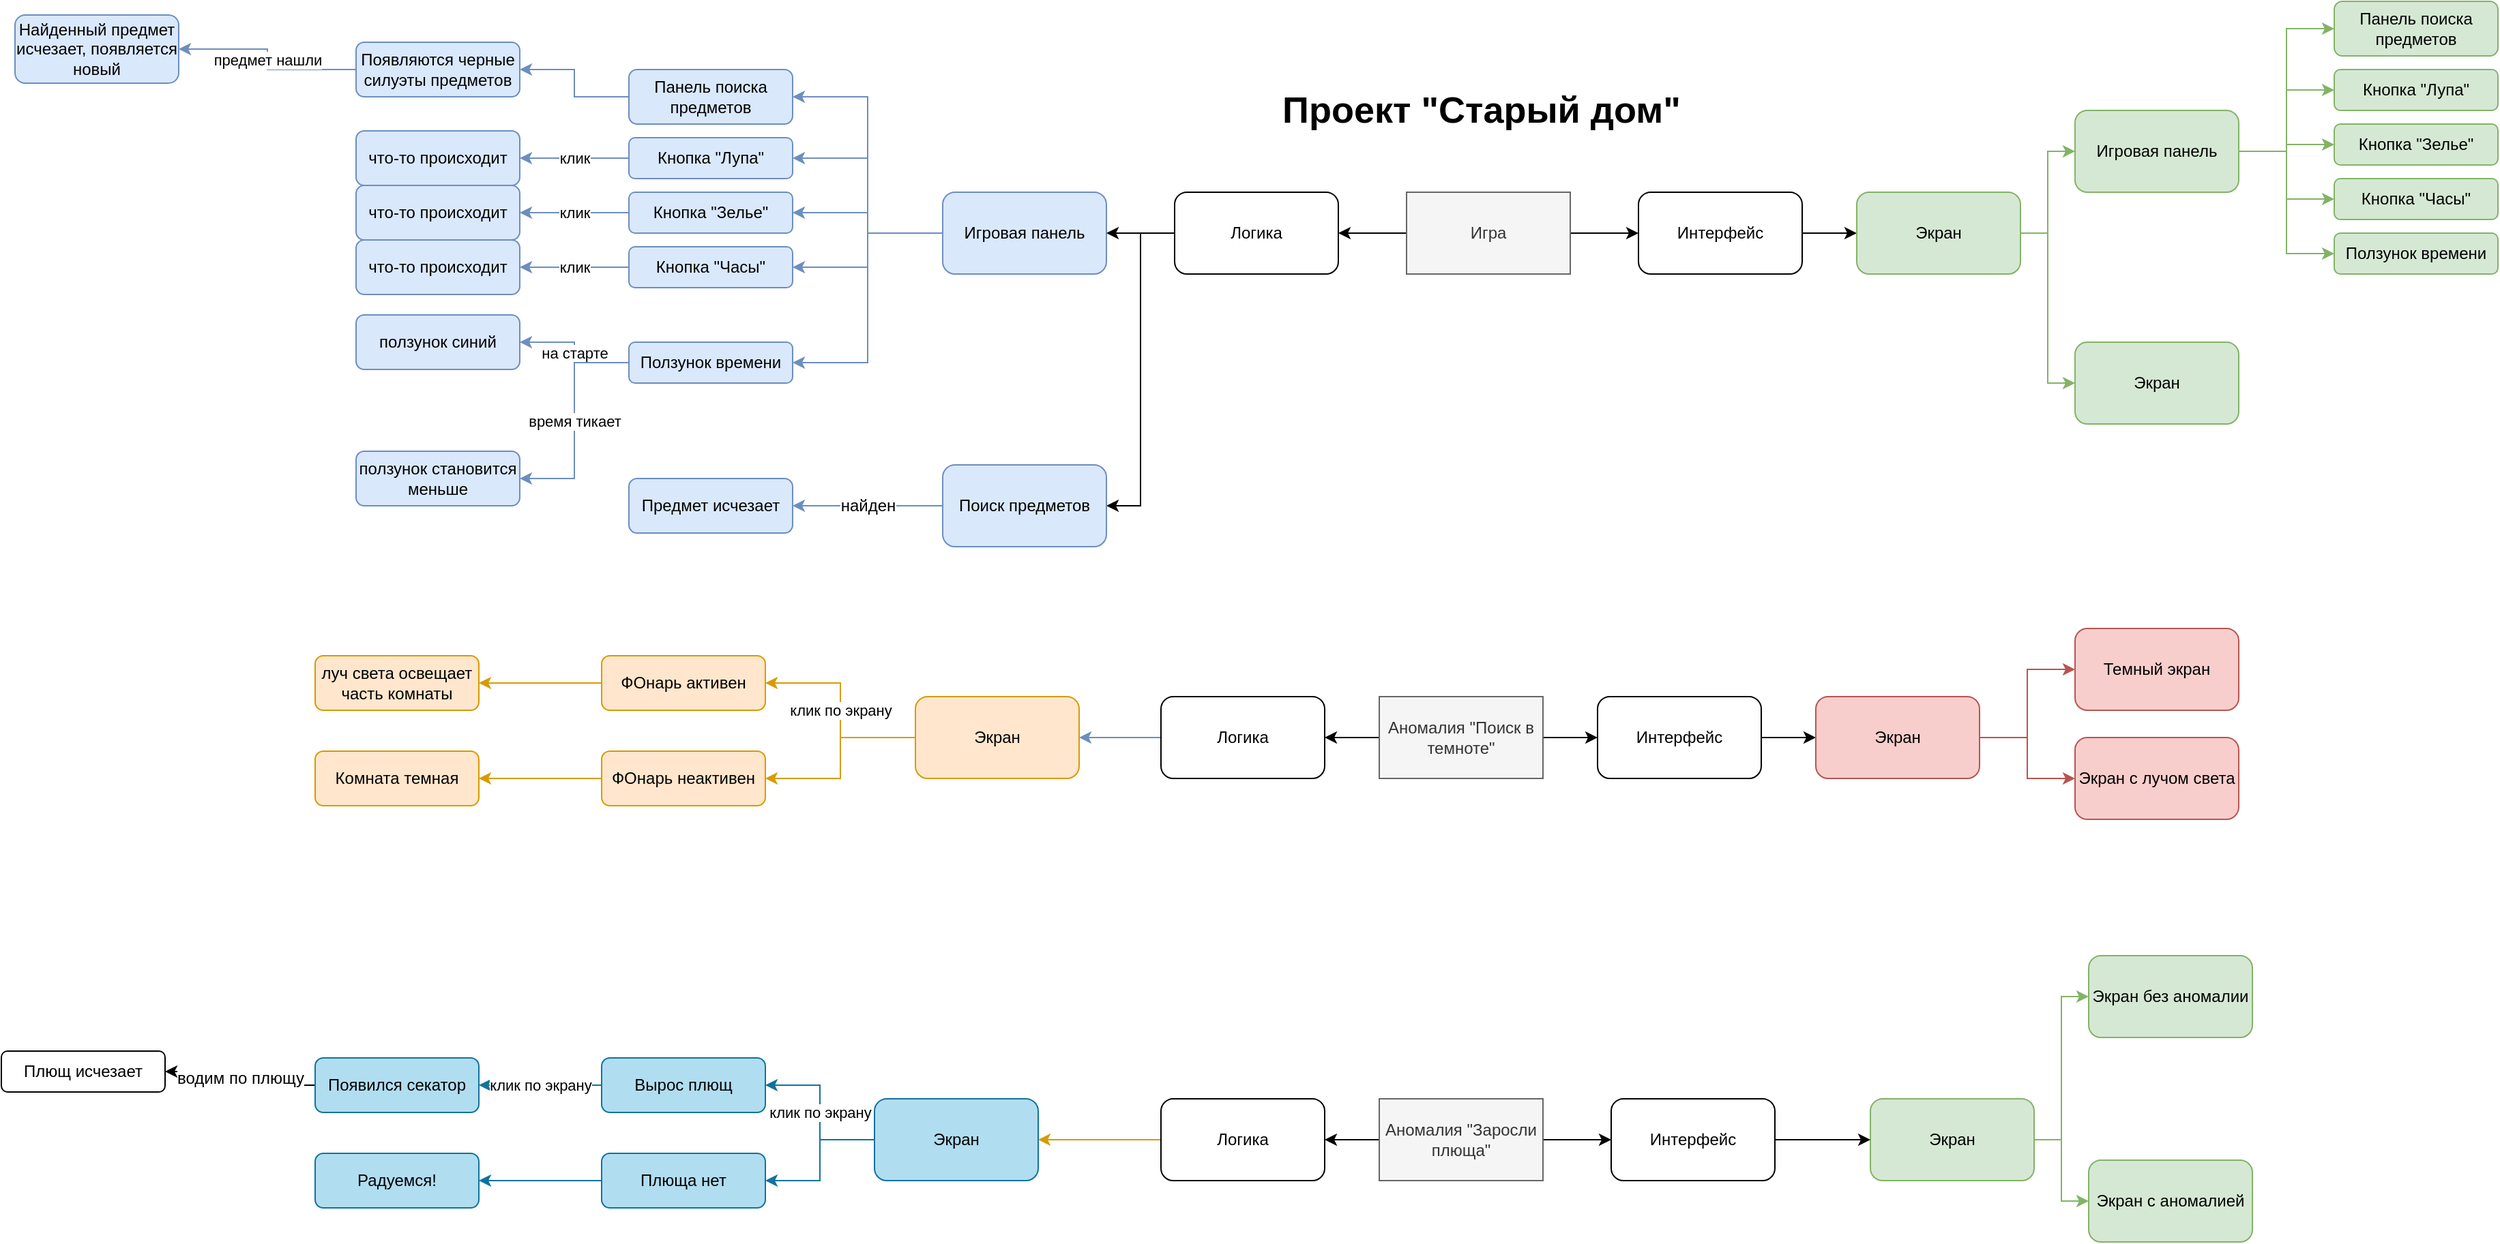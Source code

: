 <mxfile version="14.8.3" type="github">
  <diagram id="y57L-m7suIzzgjUqDQzm" name="Page-1">
    <mxGraphModel dx="2012" dy="1807" grid="1" gridSize="10" guides="1" tooltips="1" connect="1" arrows="1" fold="1" page="1" pageScale="1" pageWidth="827" pageHeight="1169" math="0" shadow="0">
      <root>
        <mxCell id="0" />
        <mxCell id="1" parent="0" />
        <mxCell id="IF5qdtuyDoSc5kXCkOFZ-5" style="edgeStyle=orthogonalEdgeStyle;rounded=0;orthogonalLoop=1;jettySize=auto;html=1;exitX=0;exitY=0.5;exitDx=0;exitDy=0;entryX=1;entryY=0.5;entryDx=0;entryDy=0;" edge="1" parent="1" source="IF5qdtuyDoSc5kXCkOFZ-1" target="IF5qdtuyDoSc5kXCkOFZ-3">
          <mxGeometry relative="1" as="geometry" />
        </mxCell>
        <mxCell id="IF5qdtuyDoSc5kXCkOFZ-147" style="edgeStyle=orthogonalEdgeStyle;rounded=0;orthogonalLoop=1;jettySize=auto;html=1;exitX=1;exitY=0.5;exitDx=0;exitDy=0;entryX=0;entryY=0.5;entryDx=0;entryDy=0;fontSize=12;" edge="1" parent="1" source="IF5qdtuyDoSc5kXCkOFZ-1" target="IF5qdtuyDoSc5kXCkOFZ-143">
          <mxGeometry relative="1" as="geometry" />
        </mxCell>
        <mxCell id="IF5qdtuyDoSc5kXCkOFZ-1" value="Аномалия &quot;Поиск в темноте&quot;" style="rounded=0;whiteSpace=wrap;html=1;fillColor=#f5f5f5;strokeColor=#666666;fontColor=#333333;" vertex="1" parent="1">
          <mxGeometry x="350" y="280" width="120" height="60" as="geometry" />
        </mxCell>
        <mxCell id="IF5qdtuyDoSc5kXCkOFZ-2" value="Проект &quot;Старый дом&quot;" style="text;html=1;strokeColor=none;fillColor=none;align=center;verticalAlign=middle;whiteSpace=wrap;rounded=0;fontSize=27;fontStyle=1" vertex="1" parent="1">
          <mxGeometry x="270" y="-160" width="310" height="20" as="geometry" />
        </mxCell>
        <mxCell id="IF5qdtuyDoSc5kXCkOFZ-38" style="edgeStyle=orthogonalEdgeStyle;rounded=0;orthogonalLoop=1;jettySize=auto;html=1;exitX=0;exitY=0.5;exitDx=0;exitDy=0;entryX=1;entryY=0.5;entryDx=0;entryDy=0;fillColor=#dae8fc;strokeColor=#6c8ebf;" edge="1" parent="1" source="IF5qdtuyDoSc5kXCkOFZ-3" target="IF5qdtuyDoSc5kXCkOFZ-29">
          <mxGeometry relative="1" as="geometry" />
        </mxCell>
        <mxCell id="IF5qdtuyDoSc5kXCkOFZ-3" value="Логика" style="rounded=1;whiteSpace=wrap;html=1;" vertex="1" parent="1">
          <mxGeometry x="190" y="280" width="120" height="60" as="geometry" />
        </mxCell>
        <mxCell id="IF5qdtuyDoSc5kXCkOFZ-24" style="edgeStyle=orthogonalEdgeStyle;rounded=0;orthogonalLoop=1;jettySize=auto;html=1;exitX=1;exitY=0.5;exitDx=0;exitDy=0;entryX=0;entryY=0.5;entryDx=0;entryDy=0;" edge="1" parent="1" source="IF5qdtuyDoSc5kXCkOFZ-4" target="IF5qdtuyDoSc5kXCkOFZ-23">
          <mxGeometry relative="1" as="geometry" />
        </mxCell>
        <mxCell id="IF5qdtuyDoSc5kXCkOFZ-4" value="Интерфейс" style="rounded=1;whiteSpace=wrap;html=1;" vertex="1" parent="1">
          <mxGeometry x="540" y="-90" width="120" height="60" as="geometry" />
        </mxCell>
        <mxCell id="IF5qdtuyDoSc5kXCkOFZ-7" value="Экран" style="rounded=1;whiteSpace=wrap;html=1;fillColor=#d5e8d4;strokeColor=#82b366;" vertex="1" parent="1">
          <mxGeometry x="860" y="20" width="120" height="60" as="geometry" />
        </mxCell>
        <mxCell id="IF5qdtuyDoSc5kXCkOFZ-16" style="edgeStyle=orthogonalEdgeStyle;rounded=0;orthogonalLoop=1;jettySize=auto;html=1;exitX=1;exitY=0.5;exitDx=0;exitDy=0;entryX=0;entryY=0.5;entryDx=0;entryDy=0;fillColor=#d5e8d4;strokeColor=#82b366;" edge="1" parent="1" source="IF5qdtuyDoSc5kXCkOFZ-11" target="IF5qdtuyDoSc5kXCkOFZ-12">
          <mxGeometry relative="1" as="geometry" />
        </mxCell>
        <mxCell id="IF5qdtuyDoSc5kXCkOFZ-17" style="edgeStyle=orthogonalEdgeStyle;rounded=0;orthogonalLoop=1;jettySize=auto;html=1;exitX=1;exitY=0.5;exitDx=0;exitDy=0;entryX=0;entryY=0.5;entryDx=0;entryDy=0;fillColor=#d5e8d4;strokeColor=#82b366;" edge="1" parent="1" source="IF5qdtuyDoSc5kXCkOFZ-11" target="IF5qdtuyDoSc5kXCkOFZ-13">
          <mxGeometry relative="1" as="geometry" />
        </mxCell>
        <mxCell id="IF5qdtuyDoSc5kXCkOFZ-18" style="edgeStyle=orthogonalEdgeStyle;rounded=0;orthogonalLoop=1;jettySize=auto;html=1;exitX=1;exitY=0.5;exitDx=0;exitDy=0;entryX=0;entryY=0.5;entryDx=0;entryDy=0;fillColor=#d5e8d4;strokeColor=#82b366;" edge="1" parent="1" source="IF5qdtuyDoSc5kXCkOFZ-11" target="IF5qdtuyDoSc5kXCkOFZ-14">
          <mxGeometry relative="1" as="geometry" />
        </mxCell>
        <mxCell id="IF5qdtuyDoSc5kXCkOFZ-19" style="edgeStyle=orthogonalEdgeStyle;rounded=0;orthogonalLoop=1;jettySize=auto;html=1;exitX=1;exitY=0.5;exitDx=0;exitDy=0;entryX=0;entryY=0.5;entryDx=0;entryDy=0;fillColor=#d5e8d4;strokeColor=#82b366;" edge="1" parent="1" source="IF5qdtuyDoSc5kXCkOFZ-11" target="IF5qdtuyDoSc5kXCkOFZ-15">
          <mxGeometry relative="1" as="geometry" />
        </mxCell>
        <mxCell id="IF5qdtuyDoSc5kXCkOFZ-22" style="edgeStyle=orthogonalEdgeStyle;rounded=0;orthogonalLoop=1;jettySize=auto;html=1;exitX=1;exitY=0.5;exitDx=0;exitDy=0;entryX=0;entryY=0.5;entryDx=0;entryDy=0;fillColor=#d5e8d4;strokeColor=#82b366;" edge="1" parent="1" source="IF5qdtuyDoSc5kXCkOFZ-11" target="IF5qdtuyDoSc5kXCkOFZ-21">
          <mxGeometry relative="1" as="geometry" />
        </mxCell>
        <mxCell id="IF5qdtuyDoSc5kXCkOFZ-11" value="Игровая панель" style="rounded=1;whiteSpace=wrap;html=1;fillColor=#d5e8d4;strokeColor=#82b366;" vertex="1" parent="1">
          <mxGeometry x="860" y="-150" width="120" height="60" as="geometry" />
        </mxCell>
        <mxCell id="IF5qdtuyDoSc5kXCkOFZ-12" value="Панель поиска предметов&lt;span style=&quot;color: rgba(0 , 0 , 0 , 0) ; font-family: monospace ; font-size: 0px&quot;&gt;%3CmxGraphModel%3E%3Croot%3E%3CmxCell%20id%3D%220%22%2F%3E%3CmxCell%20id%3D%221%22%20parent%3D%220%22%2F%3E%3CmxCell%20id%3D%222%22%20value%3D%22%D0%A2%D0%B5%D0%BC%D0%BD%D1%8B%D0%B9%20%D1%8D%D0%BA%D1%80%D0%B0%D0%BD%22%20style%3D%22rounded%3D1%3BwhiteSpace%3Dwrap%3Bhtml%3D1%3B%22%20vertex%3D%221%22%20parent%3D%221%22%3E%3CmxGeometry%20x%3D%22670%22%20y%3D%22190%22%20width%3D%22120%22%20height%3D%2260%22%20as%3D%22geometry%22%2F%3E%3C%2FmxCell%3E%3C%2Froot%3E%3C%2FmxGraphModel%3E&lt;/span&gt;" style="rounded=1;whiteSpace=wrap;html=1;fillColor=#d5e8d4;strokeColor=#82b366;" vertex="1" parent="1">
          <mxGeometry x="1050" y="-230" width="120" height="40" as="geometry" />
        </mxCell>
        <mxCell id="IF5qdtuyDoSc5kXCkOFZ-13" value="Кнопка &quot;Лупа&quot;" style="rounded=1;whiteSpace=wrap;html=1;fillColor=#d5e8d4;strokeColor=#82b366;" vertex="1" parent="1">
          <mxGeometry x="1050" y="-180" width="120" height="30" as="geometry" />
        </mxCell>
        <mxCell id="IF5qdtuyDoSc5kXCkOFZ-14" value="Кнопка &quot;Зелье&quot;&lt;span style=&quot;color: rgba(0 , 0 , 0 , 0) ; font-family: monospace ; font-size: 0px&quot;&gt;%3CmxGraphModel%3E%3Croot%3E%3CmxCell%20id%3D%220%22%2F%3E%3CmxCell%20id%3D%221%22%20parent%3D%220%22%2F%3E%3CmxCell%20id%3D%222%22%20value%3D%22%D0%9A%D0%BD%D0%BE%D0%BF%D0%BA%D0%B0%20%26quot%3B%D0%9B%D1%83%D0%BF%D0%B0%26quot%3B%22%20style%3D%22rounded%3D1%3BwhiteSpace%3Dwrap%3Bhtml%3D1%3B%22%20vertex%3D%221%22%20parent%3D%221%22%3E%3CmxGeometry%20x%3D%22980%22%20y%3D%22140%22%20width%3D%22120%22%20height%3D%2260%22%20as%3D%22geometry%22%2F%3E%3C%2FmxCell%3E%3C%2Froot%3E%3C%2FmxGraphModel%3E&lt;/span&gt;" style="rounded=1;whiteSpace=wrap;html=1;fillColor=#d5e8d4;strokeColor=#82b366;" vertex="1" parent="1">
          <mxGeometry x="1050" y="-140" width="120" height="30" as="geometry" />
        </mxCell>
        <mxCell id="IF5qdtuyDoSc5kXCkOFZ-15" value="Кнопка &quot;Часы&quot;" style="rounded=1;whiteSpace=wrap;html=1;fillColor=#d5e8d4;strokeColor=#82b366;" vertex="1" parent="1">
          <mxGeometry x="1050" y="-100" width="120" height="30" as="geometry" />
        </mxCell>
        <mxCell id="IF5qdtuyDoSc5kXCkOFZ-21" value="Ползунок времени" style="rounded=1;whiteSpace=wrap;html=1;fillColor=#d5e8d4;strokeColor=#82b366;" vertex="1" parent="1">
          <mxGeometry x="1050" y="-60" width="120" height="30" as="geometry" />
        </mxCell>
        <mxCell id="IF5qdtuyDoSc5kXCkOFZ-25" style="edgeStyle=orthogonalEdgeStyle;rounded=0;orthogonalLoop=1;jettySize=auto;html=1;exitX=1;exitY=0.5;exitDx=0;exitDy=0;entryX=0;entryY=0.5;entryDx=0;entryDy=0;fillColor=#d5e8d4;strokeColor=#82b366;" edge="1" parent="1" source="IF5qdtuyDoSc5kXCkOFZ-23" target="IF5qdtuyDoSc5kXCkOFZ-11">
          <mxGeometry relative="1" as="geometry" />
        </mxCell>
        <mxCell id="IF5qdtuyDoSc5kXCkOFZ-26" style="edgeStyle=orthogonalEdgeStyle;rounded=0;orthogonalLoop=1;jettySize=auto;html=1;exitX=1;exitY=0.5;exitDx=0;exitDy=0;entryX=0;entryY=0.5;entryDx=0;entryDy=0;fillColor=#d5e8d4;strokeColor=#82b366;" edge="1" parent="1" source="IF5qdtuyDoSc5kXCkOFZ-23" target="IF5qdtuyDoSc5kXCkOFZ-7">
          <mxGeometry relative="1" as="geometry" />
        </mxCell>
        <mxCell id="IF5qdtuyDoSc5kXCkOFZ-23" value="Экран" style="rounded=1;whiteSpace=wrap;html=1;fillColor=#d5e8d4;strokeColor=#82b366;" vertex="1" parent="1">
          <mxGeometry x="700" y="-90" width="120" height="60" as="geometry" />
        </mxCell>
        <mxCell id="IF5qdtuyDoSc5kXCkOFZ-61" value="клик по экрану" style="edgeStyle=orthogonalEdgeStyle;rounded=0;orthogonalLoop=1;jettySize=auto;html=1;exitX=0;exitY=0.5;exitDx=0;exitDy=0;entryX=1;entryY=0.5;entryDx=0;entryDy=0;fillColor=#ffe6cc;strokeColor=#d79b00;" edge="1" parent="1" source="IF5qdtuyDoSc5kXCkOFZ-29" target="IF5qdtuyDoSc5kXCkOFZ-59">
          <mxGeometry relative="1" as="geometry" />
        </mxCell>
        <mxCell id="IF5qdtuyDoSc5kXCkOFZ-62" style="edgeStyle=orthogonalEdgeStyle;rounded=0;orthogonalLoop=1;jettySize=auto;html=1;exitX=0;exitY=0.5;exitDx=0;exitDy=0;entryX=1;entryY=0.5;entryDx=0;entryDy=0;fillColor=#ffe6cc;strokeColor=#d79b00;" edge="1" parent="1" source="IF5qdtuyDoSc5kXCkOFZ-29" target="IF5qdtuyDoSc5kXCkOFZ-60">
          <mxGeometry relative="1" as="geometry" />
        </mxCell>
        <mxCell id="IF5qdtuyDoSc5kXCkOFZ-29" value="Экран" style="rounded=1;whiteSpace=wrap;html=1;fillColor=#ffe6cc;strokeColor=#d79b00;" vertex="1" parent="1">
          <mxGeometry x="10" y="280" width="120" height="60" as="geometry" />
        </mxCell>
        <mxCell id="IF5qdtuyDoSc5kXCkOFZ-40" style="edgeStyle=orthogonalEdgeStyle;rounded=0;orthogonalLoop=1;jettySize=auto;html=1;exitX=0;exitY=0.5;exitDx=0;exitDy=0;entryX=1;entryY=0.5;entryDx=0;entryDy=0;fillColor=#dae8fc;strokeColor=#6c8ebf;" edge="1" parent="1" source="IF5qdtuyDoSc5kXCkOFZ-31" target="IF5qdtuyDoSc5kXCkOFZ-32">
          <mxGeometry relative="1" as="geometry" />
        </mxCell>
        <mxCell id="IF5qdtuyDoSc5kXCkOFZ-41" style="edgeStyle=orthogonalEdgeStyle;rounded=0;orthogonalLoop=1;jettySize=auto;html=1;exitX=0;exitY=0.5;exitDx=0;exitDy=0;entryX=1;entryY=0.5;entryDx=0;entryDy=0;fillColor=#dae8fc;strokeColor=#6c8ebf;" edge="1" parent="1" source="IF5qdtuyDoSc5kXCkOFZ-31" target="IF5qdtuyDoSc5kXCkOFZ-33">
          <mxGeometry relative="1" as="geometry" />
        </mxCell>
        <mxCell id="IF5qdtuyDoSc5kXCkOFZ-42" style="edgeStyle=orthogonalEdgeStyle;rounded=0;orthogonalLoop=1;jettySize=auto;html=1;exitX=0;exitY=0.5;exitDx=0;exitDy=0;entryX=1;entryY=0.5;entryDx=0;entryDy=0;fillColor=#dae8fc;strokeColor=#6c8ebf;" edge="1" parent="1" source="IF5qdtuyDoSc5kXCkOFZ-31" target="IF5qdtuyDoSc5kXCkOFZ-34">
          <mxGeometry relative="1" as="geometry" />
        </mxCell>
        <mxCell id="IF5qdtuyDoSc5kXCkOFZ-43" style="edgeStyle=orthogonalEdgeStyle;rounded=0;orthogonalLoop=1;jettySize=auto;html=1;exitX=0;exitY=0.5;exitDx=0;exitDy=0;entryX=1;entryY=0.5;entryDx=0;entryDy=0;fillColor=#dae8fc;strokeColor=#6c8ebf;" edge="1" parent="1" source="IF5qdtuyDoSc5kXCkOFZ-31" target="IF5qdtuyDoSc5kXCkOFZ-35">
          <mxGeometry relative="1" as="geometry" />
        </mxCell>
        <mxCell id="IF5qdtuyDoSc5kXCkOFZ-44" style="edgeStyle=orthogonalEdgeStyle;rounded=0;orthogonalLoop=1;jettySize=auto;html=1;exitX=0;exitY=0.5;exitDx=0;exitDy=0;entryX=1;entryY=0.5;entryDx=0;entryDy=0;fillColor=#dae8fc;strokeColor=#6c8ebf;" edge="1" parent="1" source="IF5qdtuyDoSc5kXCkOFZ-31" target="IF5qdtuyDoSc5kXCkOFZ-36">
          <mxGeometry relative="1" as="geometry" />
        </mxCell>
        <mxCell id="IF5qdtuyDoSc5kXCkOFZ-31" value="Игровая панель" style="rounded=1;whiteSpace=wrap;html=1;fillColor=#dae8fc;strokeColor=#6c8ebf;" vertex="1" parent="1">
          <mxGeometry x="30" y="-90" width="120" height="60" as="geometry" />
        </mxCell>
        <mxCell id="IF5qdtuyDoSc5kXCkOFZ-46" style="edgeStyle=orthogonalEdgeStyle;rounded=0;orthogonalLoop=1;jettySize=auto;html=1;exitX=0;exitY=0.5;exitDx=0;exitDy=0;entryX=1;entryY=0.5;entryDx=0;entryDy=0;fillColor=#dae8fc;strokeColor=#6c8ebf;" edge="1" parent="1" source="IF5qdtuyDoSc5kXCkOFZ-32" target="IF5qdtuyDoSc5kXCkOFZ-45">
          <mxGeometry relative="1" as="geometry" />
        </mxCell>
        <mxCell id="IF5qdtuyDoSc5kXCkOFZ-32" value="Панель поиска предметов&lt;span style=&quot;color: rgba(0 , 0 , 0 , 0) ; font-family: monospace ; font-size: 0px&quot;&gt;%3CmxGraphModel%3E%3Croot%3E%3CmxCell%20id%3D%220%22%2F%3E%3CmxCell%20id%3D%221%22%20parent%3D%220%22%2F%3E%3CmxCell%20id%3D%222%22%20value%3D%22%D0%A2%D0%B5%D0%BC%D0%BD%D1%8B%D0%B9%20%D1%8D%D0%BA%D1%80%D0%B0%D0%BD%22%20style%3D%22rounded%3D1%3BwhiteSpace%3Dwrap%3Bhtml%3D1%3B%22%20vertex%3D%221%22%20parent%3D%221%22%3E%3CmxGeometry%20x%3D%22670%22%20y%3D%22190%22%20width%3D%22120%22%20height%3D%2260%22%20as%3D%22geometry%22%2F%3E%3C%2FmxCell%3E%3C%2Froot%3E%3C%2FmxGraphModel%3E&lt;/span&gt;" style="rounded=1;whiteSpace=wrap;html=1;fillColor=#dae8fc;strokeColor=#6c8ebf;" vertex="1" parent="1">
          <mxGeometry x="-200" y="-180" width="120" height="40" as="geometry" />
        </mxCell>
        <mxCell id="IF5qdtuyDoSc5kXCkOFZ-50" value="клик" style="edgeStyle=orthogonalEdgeStyle;rounded=0;orthogonalLoop=1;jettySize=auto;html=1;exitX=0;exitY=0.5;exitDx=0;exitDy=0;entryX=1;entryY=0.5;entryDx=0;entryDy=0;fillColor=#dae8fc;strokeColor=#6c8ebf;" edge="1" parent="1" source="IF5qdtuyDoSc5kXCkOFZ-33" target="IF5qdtuyDoSc5kXCkOFZ-49">
          <mxGeometry relative="1" as="geometry" />
        </mxCell>
        <mxCell id="IF5qdtuyDoSc5kXCkOFZ-33" value="Кнопка &quot;Лупа&quot;" style="rounded=1;whiteSpace=wrap;html=1;fillColor=#dae8fc;strokeColor=#6c8ebf;" vertex="1" parent="1">
          <mxGeometry x="-200" y="-130" width="120" height="30" as="geometry" />
        </mxCell>
        <mxCell id="IF5qdtuyDoSc5kXCkOFZ-53" value="клик" style="edgeStyle=orthogonalEdgeStyle;rounded=0;orthogonalLoop=1;jettySize=auto;html=1;exitX=0;exitY=0.5;exitDx=0;exitDy=0;entryX=1;entryY=0.5;entryDx=0;entryDy=0;fillColor=#dae8fc;strokeColor=#6c8ebf;" edge="1" parent="1" source="IF5qdtuyDoSc5kXCkOFZ-34" target="IF5qdtuyDoSc5kXCkOFZ-51">
          <mxGeometry relative="1" as="geometry" />
        </mxCell>
        <mxCell id="IF5qdtuyDoSc5kXCkOFZ-34" value="Кнопка &quot;Зелье&quot;&lt;span style=&quot;color: rgba(0 , 0 , 0 , 0) ; font-family: monospace ; font-size: 0px&quot;&gt;%3CmxGraphModel%3E%3Croot%3E%3CmxCell%20id%3D%220%22%2F%3E%3CmxCell%20id%3D%221%22%20parent%3D%220%22%2F%3E%3CmxCell%20id%3D%222%22%20value%3D%22%D0%9A%D0%BD%D0%BE%D0%BF%D0%BA%D0%B0%20%26quot%3B%D0%9B%D1%83%D0%BF%D0%B0%26quot%3B%22%20style%3D%22rounded%3D1%3BwhiteSpace%3Dwrap%3Bhtml%3D1%3B%22%20vertex%3D%221%22%20parent%3D%221%22%3E%3CmxGeometry%20x%3D%22980%22%20y%3D%22140%22%20width%3D%22120%22%20height%3D%2260%22%20as%3D%22geometry%22%2F%3E%3C%2FmxCell%3E%3C%2Froot%3E%3C%2FmxGraphModel%3E&lt;/span&gt;" style="rounded=1;whiteSpace=wrap;html=1;fillColor=#dae8fc;strokeColor=#6c8ebf;" vertex="1" parent="1">
          <mxGeometry x="-200" y="-90" width="120" height="30" as="geometry" />
        </mxCell>
        <mxCell id="IF5qdtuyDoSc5kXCkOFZ-54" value="клик" style="edgeStyle=orthogonalEdgeStyle;rounded=0;orthogonalLoop=1;jettySize=auto;html=1;exitX=0;exitY=0.5;exitDx=0;exitDy=0;fillColor=#dae8fc;strokeColor=#6c8ebf;" edge="1" parent="1" source="IF5qdtuyDoSc5kXCkOFZ-35" target="IF5qdtuyDoSc5kXCkOFZ-52">
          <mxGeometry relative="1" as="geometry" />
        </mxCell>
        <mxCell id="IF5qdtuyDoSc5kXCkOFZ-35" value="Кнопка &quot;Часы&quot;" style="rounded=1;whiteSpace=wrap;html=1;fillColor=#dae8fc;strokeColor=#6c8ebf;" vertex="1" parent="1">
          <mxGeometry x="-200" y="-50" width="120" height="30" as="geometry" />
        </mxCell>
        <mxCell id="IF5qdtuyDoSc5kXCkOFZ-56" value="на старте" style="edgeStyle=orthogonalEdgeStyle;rounded=0;orthogonalLoop=1;jettySize=auto;html=1;exitX=0;exitY=0.5;exitDx=0;exitDy=0;entryX=1;entryY=0.5;entryDx=0;entryDy=0;fillColor=#dae8fc;strokeColor=#6c8ebf;" edge="1" parent="1" source="IF5qdtuyDoSc5kXCkOFZ-36" target="IF5qdtuyDoSc5kXCkOFZ-55">
          <mxGeometry relative="1" as="geometry" />
        </mxCell>
        <mxCell id="IF5qdtuyDoSc5kXCkOFZ-58" value="время тикает" style="edgeStyle=orthogonalEdgeStyle;rounded=0;orthogonalLoop=1;jettySize=auto;html=1;exitX=0;exitY=0.5;exitDx=0;exitDy=0;entryX=1;entryY=0.5;entryDx=0;entryDy=0;fillColor=#dae8fc;strokeColor=#6c8ebf;" edge="1" parent="1" source="IF5qdtuyDoSc5kXCkOFZ-36" target="IF5qdtuyDoSc5kXCkOFZ-57">
          <mxGeometry relative="1" as="geometry" />
        </mxCell>
        <mxCell id="IF5qdtuyDoSc5kXCkOFZ-36" value="Ползунок времени" style="rounded=1;whiteSpace=wrap;html=1;fillColor=#dae8fc;strokeColor=#6c8ebf;" vertex="1" parent="1">
          <mxGeometry x="-200" y="20" width="120" height="30" as="geometry" />
        </mxCell>
        <mxCell id="IF5qdtuyDoSc5kXCkOFZ-48" value="предмет нашли" style="edgeStyle=orthogonalEdgeStyle;rounded=0;orthogonalLoop=1;jettySize=auto;html=1;exitX=0;exitY=0.5;exitDx=0;exitDy=0;entryX=1;entryY=0.5;entryDx=0;entryDy=0;fillColor=#dae8fc;strokeColor=#6c8ebf;" edge="1" parent="1" source="IF5qdtuyDoSc5kXCkOFZ-45" target="IF5qdtuyDoSc5kXCkOFZ-47">
          <mxGeometry relative="1" as="geometry" />
        </mxCell>
        <mxCell id="IF5qdtuyDoSc5kXCkOFZ-45" value="Появляются черные силуэты предметов" style="rounded=1;whiteSpace=wrap;html=1;fillColor=#dae8fc;strokeColor=#6c8ebf;" vertex="1" parent="1">
          <mxGeometry x="-400" y="-200" width="120" height="40" as="geometry" />
        </mxCell>
        <mxCell id="IF5qdtuyDoSc5kXCkOFZ-47" value="Найденный предмет исчезает, появляется новый" style="rounded=1;whiteSpace=wrap;html=1;fillColor=#dae8fc;strokeColor=#6c8ebf;" vertex="1" parent="1">
          <mxGeometry x="-650" y="-220" width="120" height="50" as="geometry" />
        </mxCell>
        <mxCell id="IF5qdtuyDoSc5kXCkOFZ-49" value="что-то происходит" style="rounded=1;whiteSpace=wrap;html=1;fillColor=#dae8fc;strokeColor=#6c8ebf;" vertex="1" parent="1">
          <mxGeometry x="-400" y="-135" width="120" height="40" as="geometry" />
        </mxCell>
        <mxCell id="IF5qdtuyDoSc5kXCkOFZ-51" value="что-то происходит" style="rounded=1;whiteSpace=wrap;html=1;fillColor=#dae8fc;strokeColor=#6c8ebf;" vertex="1" parent="1">
          <mxGeometry x="-400" y="-95" width="120" height="40" as="geometry" />
        </mxCell>
        <mxCell id="IF5qdtuyDoSc5kXCkOFZ-52" value="что-то происходит" style="rounded=1;whiteSpace=wrap;html=1;fillColor=#dae8fc;strokeColor=#6c8ebf;" vertex="1" parent="1">
          <mxGeometry x="-400" y="-55" width="120" height="40" as="geometry" />
        </mxCell>
        <mxCell id="IF5qdtuyDoSc5kXCkOFZ-55" value="ползунок синий" style="rounded=1;whiteSpace=wrap;html=1;fillColor=#dae8fc;strokeColor=#6c8ebf;" vertex="1" parent="1">
          <mxGeometry x="-400" width="120" height="40" as="geometry" />
        </mxCell>
        <mxCell id="IF5qdtuyDoSc5kXCkOFZ-57" value="ползунок становится меньше" style="rounded=1;whiteSpace=wrap;html=1;fillColor=#dae8fc;strokeColor=#6c8ebf;" vertex="1" parent="1">
          <mxGeometry x="-400" y="100" width="120" height="40" as="geometry" />
        </mxCell>
        <mxCell id="IF5qdtuyDoSc5kXCkOFZ-64" style="edgeStyle=orthogonalEdgeStyle;rounded=0;orthogonalLoop=1;jettySize=auto;html=1;exitX=0;exitY=0.5;exitDx=0;exitDy=0;entryX=1;entryY=0.5;entryDx=0;entryDy=0;fillColor=#ffe6cc;strokeColor=#d79b00;" edge="1" parent="1" source="IF5qdtuyDoSc5kXCkOFZ-59" target="IF5qdtuyDoSc5kXCkOFZ-63">
          <mxGeometry relative="1" as="geometry" />
        </mxCell>
        <mxCell id="IF5qdtuyDoSc5kXCkOFZ-59" value="ФОнарь активен" style="rounded=1;whiteSpace=wrap;html=1;fillColor=#ffe6cc;strokeColor=#d79b00;" vertex="1" parent="1">
          <mxGeometry x="-220" y="250" width="120" height="40" as="geometry" />
        </mxCell>
        <mxCell id="IF5qdtuyDoSc5kXCkOFZ-66" style="edgeStyle=orthogonalEdgeStyle;rounded=0;orthogonalLoop=1;jettySize=auto;html=1;exitX=0;exitY=0.5;exitDx=0;exitDy=0;entryX=1;entryY=0.5;entryDx=0;entryDy=0;fillColor=#ffe6cc;strokeColor=#d79b00;" edge="1" parent="1" source="IF5qdtuyDoSc5kXCkOFZ-60" target="IF5qdtuyDoSc5kXCkOFZ-65">
          <mxGeometry relative="1" as="geometry" />
        </mxCell>
        <mxCell id="IF5qdtuyDoSc5kXCkOFZ-60" value="ФОнарь неактивен" style="rounded=1;whiteSpace=wrap;html=1;fillColor=#ffe6cc;strokeColor=#d79b00;" vertex="1" parent="1">
          <mxGeometry x="-220" y="320" width="120" height="40" as="geometry" />
        </mxCell>
        <mxCell id="IF5qdtuyDoSc5kXCkOFZ-63" value="луч света освещает часть комнаты" style="rounded=1;whiteSpace=wrap;html=1;fillColor=#ffe6cc;strokeColor=#d79b00;" vertex="1" parent="1">
          <mxGeometry x="-430" y="250" width="120" height="40" as="geometry" />
        </mxCell>
        <mxCell id="IF5qdtuyDoSc5kXCkOFZ-65" value="Комната темная" style="rounded=1;whiteSpace=wrap;html=1;fillColor=#ffe6cc;strokeColor=#d79b00;" vertex="1" parent="1">
          <mxGeometry x="-430" y="320" width="120" height="40" as="geometry" />
        </mxCell>
        <mxCell id="IF5qdtuyDoSc5kXCkOFZ-87" style="edgeStyle=orthogonalEdgeStyle;rounded=0;orthogonalLoop=1;jettySize=auto;html=1;exitX=1;exitY=0.5;exitDx=0;exitDy=0;entryX=0;entryY=0.5;entryDx=0;entryDy=0;fontSize=12;" edge="1" parent="1" source="IF5qdtuyDoSc5kXCkOFZ-67" target="IF5qdtuyDoSc5kXCkOFZ-86">
          <mxGeometry relative="1" as="geometry" />
        </mxCell>
        <mxCell id="IF5qdtuyDoSc5kXCkOFZ-126" style="edgeStyle=orthogonalEdgeStyle;rounded=0;orthogonalLoop=1;jettySize=auto;html=1;exitX=0;exitY=0.5;exitDx=0;exitDy=0;entryX=1;entryY=0.5;entryDx=0;entryDy=0;fontSize=12;" edge="1" parent="1" source="IF5qdtuyDoSc5kXCkOFZ-67" target="IF5qdtuyDoSc5kXCkOFZ-91">
          <mxGeometry relative="1" as="geometry" />
        </mxCell>
        <mxCell id="IF5qdtuyDoSc5kXCkOFZ-67" value="Аномалия &quot;Заросли плюща&quot;" style="rounded=0;whiteSpace=wrap;html=1;fontSize=12;fillColor=#f5f5f5;strokeColor=#666666;fontColor=#333333;" vertex="1" parent="1">
          <mxGeometry x="350" y="575" width="120" height="60" as="geometry" />
        </mxCell>
        <mxCell id="IF5qdtuyDoSc5kXCkOFZ-69" value="Экран без аномалии" style="rounded=1;whiteSpace=wrap;html=1;fillColor=#d5e8d4;strokeColor=#82b366;" vertex="1" parent="1">
          <mxGeometry x="870" y="470" width="120" height="60" as="geometry" />
        </mxCell>
        <mxCell id="IF5qdtuyDoSc5kXCkOFZ-70" value="Экран с аномалией" style="rounded=1;whiteSpace=wrap;html=1;fillColor=#d5e8d4;strokeColor=#82b366;" vertex="1" parent="1">
          <mxGeometry x="870" y="620" width="120" height="60" as="geometry" />
        </mxCell>
        <mxCell id="IF5qdtuyDoSc5kXCkOFZ-83" style="edgeStyle=orthogonalEdgeStyle;rounded=0;orthogonalLoop=1;jettySize=auto;html=1;exitX=1;exitY=0.5;exitDx=0;exitDy=0;entryX=0;entryY=0.5;entryDx=0;entryDy=0;fillColor=#d5e8d4;strokeColor=#82b366;" edge="1" parent="1" source="IF5qdtuyDoSc5kXCkOFZ-85" target="IF5qdtuyDoSc5kXCkOFZ-69">
          <mxGeometry relative="1" as="geometry" />
        </mxCell>
        <mxCell id="IF5qdtuyDoSc5kXCkOFZ-84" style="edgeStyle=orthogonalEdgeStyle;rounded=0;orthogonalLoop=1;jettySize=auto;html=1;exitX=1;exitY=0.5;exitDx=0;exitDy=0;entryX=0;entryY=0.5;entryDx=0;entryDy=0;fillColor=#d5e8d4;strokeColor=#82b366;" edge="1" parent="1" source="IF5qdtuyDoSc5kXCkOFZ-85" target="IF5qdtuyDoSc5kXCkOFZ-70">
          <mxGeometry relative="1" as="geometry" />
        </mxCell>
        <mxCell id="IF5qdtuyDoSc5kXCkOFZ-85" value="Экран" style="rounded=1;whiteSpace=wrap;html=1;fillColor=#d5e8d4;strokeColor=#82b366;" vertex="1" parent="1">
          <mxGeometry x="710" y="575" width="120" height="60" as="geometry" />
        </mxCell>
        <mxCell id="IF5qdtuyDoSc5kXCkOFZ-88" style="edgeStyle=orthogonalEdgeStyle;rounded=0;orthogonalLoop=1;jettySize=auto;html=1;exitX=1;exitY=0.5;exitDx=0;exitDy=0;entryX=0;entryY=0.5;entryDx=0;entryDy=0;fontSize=12;" edge="1" parent="1" source="IF5qdtuyDoSc5kXCkOFZ-86" target="IF5qdtuyDoSc5kXCkOFZ-85">
          <mxGeometry relative="1" as="geometry" />
        </mxCell>
        <mxCell id="IF5qdtuyDoSc5kXCkOFZ-86" value="Интерфейс" style="rounded=1;whiteSpace=wrap;html=1;fontSize=12;" vertex="1" parent="1">
          <mxGeometry x="520" y="575" width="120" height="60" as="geometry" />
        </mxCell>
        <mxCell id="IF5qdtuyDoSc5kXCkOFZ-90" style="edgeStyle=orthogonalEdgeStyle;rounded=0;orthogonalLoop=1;jettySize=auto;html=1;exitX=0;exitY=0.5;exitDx=0;exitDy=0;entryX=1;entryY=0.5;entryDx=0;entryDy=0;fillColor=#ffe6cc;strokeColor=#d79b00;" edge="1" parent="1" source="IF5qdtuyDoSc5kXCkOFZ-91" target="IF5qdtuyDoSc5kXCkOFZ-94">
          <mxGeometry relative="1" as="geometry" />
        </mxCell>
        <mxCell id="IF5qdtuyDoSc5kXCkOFZ-91" value="Логика" style="rounded=1;whiteSpace=wrap;html=1;" vertex="1" parent="1">
          <mxGeometry x="190" y="575" width="120" height="60" as="geometry" />
        </mxCell>
        <mxCell id="IF5qdtuyDoSc5kXCkOFZ-92" value="клик по экрану" style="edgeStyle=orthogonalEdgeStyle;rounded=0;orthogonalLoop=1;jettySize=auto;html=1;exitX=0;exitY=0.5;exitDx=0;exitDy=0;entryX=1;entryY=0.5;entryDx=0;entryDy=0;fillColor=#b1ddf0;strokeColor=#10739e;" edge="1" parent="1" source="IF5qdtuyDoSc5kXCkOFZ-94" target="IF5qdtuyDoSc5kXCkOFZ-121">
          <mxGeometry relative="1" as="geometry" />
        </mxCell>
        <mxCell id="IF5qdtuyDoSc5kXCkOFZ-93" style="edgeStyle=orthogonalEdgeStyle;rounded=0;orthogonalLoop=1;jettySize=auto;html=1;exitX=0;exitY=0.5;exitDx=0;exitDy=0;entryX=1;entryY=0.5;entryDx=0;entryDy=0;fillColor=#b1ddf0;strokeColor=#10739e;" edge="1" parent="1" source="IF5qdtuyDoSc5kXCkOFZ-94" target="IF5qdtuyDoSc5kXCkOFZ-123">
          <mxGeometry relative="1" as="geometry" />
        </mxCell>
        <mxCell id="IF5qdtuyDoSc5kXCkOFZ-94" value="Экран" style="rounded=1;whiteSpace=wrap;html=1;fillColor=#b1ddf0;strokeColor=#10739e;" vertex="1" parent="1">
          <mxGeometry x="-20" y="575" width="120" height="60" as="geometry" />
        </mxCell>
        <mxCell id="IF5qdtuyDoSc5kXCkOFZ-120" value="клик по экрану" style="edgeStyle=orthogonalEdgeStyle;rounded=0;orthogonalLoop=1;jettySize=auto;html=1;exitX=0;exitY=0.5;exitDx=0;exitDy=0;entryX=1;entryY=0.5;entryDx=0;entryDy=0;fillColor=#b1ddf0;strokeColor=#10739e;" edge="1" parent="1" source="IF5qdtuyDoSc5kXCkOFZ-121" target="IF5qdtuyDoSc5kXCkOFZ-124">
          <mxGeometry relative="1" as="geometry" />
        </mxCell>
        <mxCell id="IF5qdtuyDoSc5kXCkOFZ-121" value="Вырос плющ" style="rounded=1;whiteSpace=wrap;html=1;fillColor=#b1ddf0;strokeColor=#10739e;" vertex="1" parent="1">
          <mxGeometry x="-220" y="545" width="120" height="40" as="geometry" />
        </mxCell>
        <mxCell id="IF5qdtuyDoSc5kXCkOFZ-122" style="edgeStyle=orthogonalEdgeStyle;rounded=0;orthogonalLoop=1;jettySize=auto;html=1;exitX=0;exitY=0.5;exitDx=0;exitDy=0;entryX=1;entryY=0.5;entryDx=0;entryDy=0;fillColor=#b1ddf0;strokeColor=#10739e;" edge="1" parent="1" source="IF5qdtuyDoSc5kXCkOFZ-123" target="IF5qdtuyDoSc5kXCkOFZ-125">
          <mxGeometry relative="1" as="geometry" />
        </mxCell>
        <mxCell id="IF5qdtuyDoSc5kXCkOFZ-123" value="Плюща нет" style="rounded=1;whiteSpace=wrap;html=1;fillColor=#b1ddf0;strokeColor=#10739e;" vertex="1" parent="1">
          <mxGeometry x="-220" y="615" width="120" height="40" as="geometry" />
        </mxCell>
        <mxCell id="IF5qdtuyDoSc5kXCkOFZ-153" value="водим по плющу" style="edgeStyle=orthogonalEdgeStyle;rounded=0;orthogonalLoop=1;jettySize=auto;html=1;exitX=0;exitY=0.5;exitDx=0;exitDy=0;entryX=1;entryY=0.5;entryDx=0;entryDy=0;fontSize=12;" edge="1" parent="1" source="IF5qdtuyDoSc5kXCkOFZ-124" target="IF5qdtuyDoSc5kXCkOFZ-152">
          <mxGeometry relative="1" as="geometry" />
        </mxCell>
        <mxCell id="IF5qdtuyDoSc5kXCkOFZ-124" value="Появился секатор" style="rounded=1;whiteSpace=wrap;html=1;fillColor=#b1ddf0;strokeColor=#10739e;" vertex="1" parent="1">
          <mxGeometry x="-430" y="545" width="120" height="40" as="geometry" />
        </mxCell>
        <mxCell id="IF5qdtuyDoSc5kXCkOFZ-125" value="Радуемся!" style="rounded=1;whiteSpace=wrap;html=1;fillColor=#b1ddf0;strokeColor=#10739e;" vertex="1" parent="1">
          <mxGeometry x="-430" y="615" width="120" height="40" as="geometry" />
        </mxCell>
        <mxCell id="IF5qdtuyDoSc5kXCkOFZ-135" style="edgeStyle=orthogonalEdgeStyle;rounded=0;orthogonalLoop=1;jettySize=auto;html=1;exitX=0;exitY=0.5;exitDx=0;exitDy=0;entryX=1;entryY=0.5;entryDx=0;entryDy=0;fontSize=12;" edge="1" parent="1" source="IF5qdtuyDoSc5kXCkOFZ-131" target="IF5qdtuyDoSc5kXCkOFZ-133">
          <mxGeometry relative="1" as="geometry" />
        </mxCell>
        <mxCell id="IF5qdtuyDoSc5kXCkOFZ-141" style="edgeStyle=orthogonalEdgeStyle;rounded=0;orthogonalLoop=1;jettySize=auto;html=1;exitX=1;exitY=0.5;exitDx=0;exitDy=0;entryX=0;entryY=0.5;entryDx=0;entryDy=0;fontSize=12;" edge="1" parent="1" source="IF5qdtuyDoSc5kXCkOFZ-131" target="IF5qdtuyDoSc5kXCkOFZ-4">
          <mxGeometry relative="1" as="geometry" />
        </mxCell>
        <mxCell id="IF5qdtuyDoSc5kXCkOFZ-131" value="Игра" style="rounded=0;whiteSpace=wrap;html=1;fontSize=12;fillColor=#f5f5f5;strokeColor=#666666;fontColor=#333333;" vertex="1" parent="1">
          <mxGeometry x="370" y="-90" width="120" height="60" as="geometry" />
        </mxCell>
        <mxCell id="IF5qdtuyDoSc5kXCkOFZ-134" style="edgeStyle=orthogonalEdgeStyle;rounded=0;orthogonalLoop=1;jettySize=auto;html=1;exitX=0;exitY=0.5;exitDx=0;exitDy=0;entryX=1;entryY=0.5;entryDx=0;entryDy=0;fontSize=12;" edge="1" parent="1" source="IF5qdtuyDoSc5kXCkOFZ-133" target="IF5qdtuyDoSc5kXCkOFZ-31">
          <mxGeometry relative="1" as="geometry" />
        </mxCell>
        <mxCell id="IF5qdtuyDoSc5kXCkOFZ-140" style="edgeStyle=orthogonalEdgeStyle;rounded=0;orthogonalLoop=1;jettySize=auto;html=1;exitX=0;exitY=0.5;exitDx=0;exitDy=0;entryX=1;entryY=0.5;entryDx=0;entryDy=0;fontSize=12;" edge="1" parent="1" source="IF5qdtuyDoSc5kXCkOFZ-133" target="IF5qdtuyDoSc5kXCkOFZ-137">
          <mxGeometry relative="1" as="geometry" />
        </mxCell>
        <mxCell id="IF5qdtuyDoSc5kXCkOFZ-133" value="Логика" style="rounded=1;whiteSpace=wrap;html=1;fontSize=12;" vertex="1" parent="1">
          <mxGeometry x="200" y="-90" width="120" height="60" as="geometry" />
        </mxCell>
        <mxCell id="IF5qdtuyDoSc5kXCkOFZ-136" value="найден" style="edgeStyle=orthogonalEdgeStyle;rounded=0;orthogonalLoop=1;jettySize=auto;html=1;exitX=0;exitY=0.5;exitDx=0;exitDy=0;entryX=1;entryY=0.5;entryDx=0;entryDy=0;fontSize=12;fillColor=#dae8fc;strokeColor=#6c8ebf;" edge="1" parent="1" source="IF5qdtuyDoSc5kXCkOFZ-137" target="IF5qdtuyDoSc5kXCkOFZ-138">
          <mxGeometry relative="1" as="geometry" />
        </mxCell>
        <mxCell id="IF5qdtuyDoSc5kXCkOFZ-137" value="Поиск предметов" style="rounded=1;whiteSpace=wrap;html=1;fontSize=12;fillColor=#dae8fc;strokeColor=#6c8ebf;" vertex="1" parent="1">
          <mxGeometry x="30" y="110" width="120" height="60" as="geometry" />
        </mxCell>
        <mxCell id="IF5qdtuyDoSc5kXCkOFZ-138" value="Предмет исчезает" style="rounded=1;whiteSpace=wrap;html=1;fontSize=12;fillColor=#dae8fc;strokeColor=#6c8ebf;" vertex="1" parent="1">
          <mxGeometry x="-200" y="120" width="120" height="40" as="geometry" />
        </mxCell>
        <mxCell id="IF5qdtuyDoSc5kXCkOFZ-142" style="edgeStyle=orthogonalEdgeStyle;rounded=0;orthogonalLoop=1;jettySize=auto;html=1;exitX=1;exitY=0.5;exitDx=0;exitDy=0;entryX=0;entryY=0.5;entryDx=0;entryDy=0;" edge="1" parent="1" source="IF5qdtuyDoSc5kXCkOFZ-143" target="IF5qdtuyDoSc5kXCkOFZ-146">
          <mxGeometry relative="1" as="geometry" />
        </mxCell>
        <mxCell id="IF5qdtuyDoSc5kXCkOFZ-143" value="Интерфейс" style="rounded=1;whiteSpace=wrap;html=1;" vertex="1" parent="1">
          <mxGeometry x="510" y="280" width="120" height="60" as="geometry" />
        </mxCell>
        <mxCell id="IF5qdtuyDoSc5kXCkOFZ-150" style="edgeStyle=orthogonalEdgeStyle;rounded=0;orthogonalLoop=1;jettySize=auto;html=1;exitX=1;exitY=0.5;exitDx=0;exitDy=0;entryX=0;entryY=0.5;entryDx=0;entryDy=0;fontSize=12;fillColor=#f8cecc;strokeColor=#b85450;" edge="1" parent="1" source="IF5qdtuyDoSc5kXCkOFZ-146" target="IF5qdtuyDoSc5kXCkOFZ-148">
          <mxGeometry relative="1" as="geometry" />
        </mxCell>
        <mxCell id="IF5qdtuyDoSc5kXCkOFZ-151" style="edgeStyle=orthogonalEdgeStyle;rounded=0;orthogonalLoop=1;jettySize=auto;html=1;exitX=1;exitY=0.5;exitDx=0;exitDy=0;entryX=0;entryY=0.5;entryDx=0;entryDy=0;fontSize=12;fillColor=#f8cecc;strokeColor=#b85450;" edge="1" parent="1" source="IF5qdtuyDoSc5kXCkOFZ-146" target="IF5qdtuyDoSc5kXCkOFZ-149">
          <mxGeometry relative="1" as="geometry" />
        </mxCell>
        <mxCell id="IF5qdtuyDoSc5kXCkOFZ-146" value="Экран" style="rounded=1;whiteSpace=wrap;html=1;fillColor=#f8cecc;strokeColor=#b85450;" vertex="1" parent="1">
          <mxGeometry x="670" y="280" width="120" height="60" as="geometry" />
        </mxCell>
        <mxCell id="IF5qdtuyDoSc5kXCkOFZ-148" value="Темный экран" style="rounded=1;whiteSpace=wrap;html=1;fontSize=12;fillColor=#f8cecc;strokeColor=#b85450;" vertex="1" parent="1">
          <mxGeometry x="860" y="230" width="120" height="60" as="geometry" />
        </mxCell>
        <mxCell id="IF5qdtuyDoSc5kXCkOFZ-149" value="Экран с лучом света" style="rounded=1;whiteSpace=wrap;html=1;fontSize=12;fillColor=#f8cecc;strokeColor=#b85450;" vertex="1" parent="1">
          <mxGeometry x="860" y="310" width="120" height="60" as="geometry" />
        </mxCell>
        <mxCell id="IF5qdtuyDoSc5kXCkOFZ-152" value="Плющ исчезает" style="rounded=1;whiteSpace=wrap;html=1;fontSize=12;" vertex="1" parent="1">
          <mxGeometry x="-660" y="540" width="120" height="30" as="geometry" />
        </mxCell>
      </root>
    </mxGraphModel>
  </diagram>
</mxfile>
